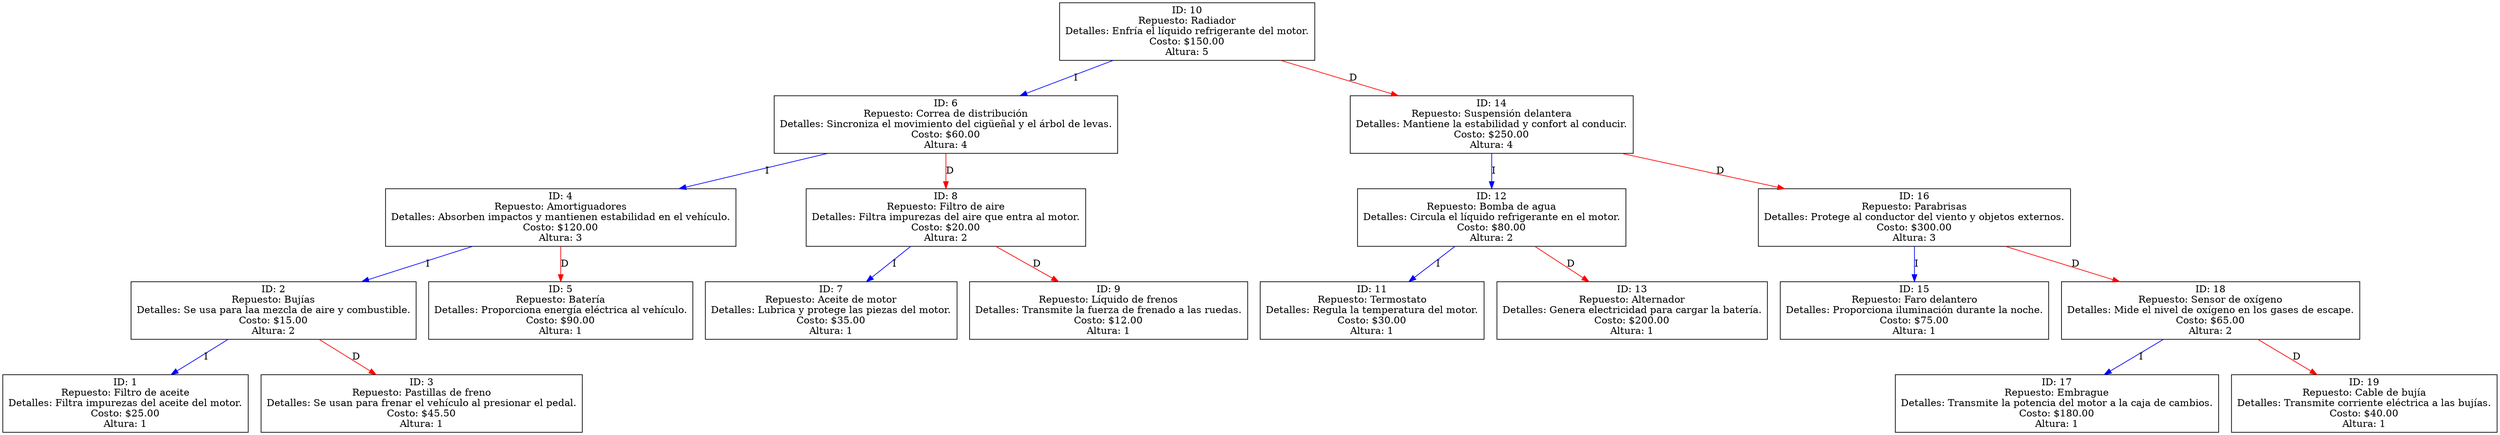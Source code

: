 digraph ArbolAVL {
    node [shape=rectangle];
    "10" [label="ID: 10\nRepuesto: Radiador\nDetalles: Enfría el líquido refrigerante del motor.\nCosto: $150.00\nAltura: 5"];
    "6" [label="ID: 6\nRepuesto: Correa de distribución\nDetalles: Sincroniza el movimiento del cigüeñal y el árbol de levas.\nCosto: $60.00\nAltura: 4"];
    "4" [label="ID: 4\nRepuesto: Amortiguadores\nDetalles: Absorben impactos y mantienen estabilidad en el vehículo.\nCosto: $120.00\nAltura: 3"];
    "2" [label="ID: 2\nRepuesto: Bujías\nDetalles: Se usa para laa mezcla de aire y combustible.\nCosto: $15.00\nAltura: 2"];
    "1" [label="ID: 1\nRepuesto: Filtro de aceite\nDetalles: Filtra impurezas del aceite del motor.\nCosto: $25.00\nAltura: 1"];
    "3" [label="ID: 3\nRepuesto: Pastillas de freno\nDetalles: Se usan para frenar el vehículo al presionar el pedal.\nCosto: $45.50\nAltura: 1"];
    "5" [label="ID: 5\nRepuesto: Batería\nDetalles: Proporciona energía eléctrica al vehículo.\nCosto: $90.00\nAltura: 1"];
    "8" [label="ID: 8\nRepuesto: Filtro de aire\nDetalles: Filtra impurezas del aire que entra al motor.\nCosto: $20.00\nAltura: 2"];
    "7" [label="ID: 7\nRepuesto: Aceite de motor\nDetalles: Lubrica y protege las piezas del motor.\nCosto: $35.00\nAltura: 1"];
    "9" [label="ID: 9\nRepuesto: Líquido de frenos\nDetalles: Transmite la fuerza de frenado a las ruedas.\nCosto: $12.00\nAltura: 1"];
    "14" [label="ID: 14\nRepuesto: Suspensión delantera\nDetalles: Mantiene la estabilidad y confort al conducir.\nCosto: $250.00\nAltura: 4"];
    "12" [label="ID: 12\nRepuesto: Bomba de agua\nDetalles: Circula el líquido refrigerante en el motor.\nCosto: $80.00\nAltura: 2"];
    "11" [label="ID: 11\nRepuesto: Termostato\nDetalles: Regula la temperatura del motor.\nCosto: $30.00\nAltura: 1"];
    "13" [label="ID: 13\nRepuesto: Alternador\nDetalles: Genera electricidad para cargar la batería.\nCosto: $200.00\nAltura: 1"];
    "16" [label="ID: 16\nRepuesto: Parabrisas\nDetalles: Protege al conductor del viento y objetos externos.\nCosto: $300.00\nAltura: 3"];
    "15" [label="ID: 15\nRepuesto: Faro delantero\nDetalles: Proporciona iluminación durante la noche.\nCosto: $75.00\nAltura: 1"];
    "18" [label="ID: 18\nRepuesto: Sensor de oxígeno\nDetalles: Mide el nivel de oxígeno en los gases de escape.\nCosto: $65.00\nAltura: 2"];
    "17" [label="ID: 17\nRepuesto: Embrague\nDetalles: Transmite la potencia del motor a la caja de cambios.\nCosto: $180.00\nAltura: 1"];
    "19" [label="ID: 19\nRepuesto: Cable de bujía\nDetalles: Transmite corriente eléctrica a las bujías.\nCosto: $40.00\nAltura: 1"];
    "10" -> "6" [color=blue, label="I"];
    "10" -> "14" [color=red, label="D"];
    "6" -> "4" [color=blue, label="I"];
    "6" -> "8" [color=red, label="D"];
    "4" -> "2" [color=blue, label="I"];
    "4" -> "5" [color=red, label="D"];
    "2" -> "1" [color=blue, label="I"];
    "2" -> "3" [color=red, label="D"];
    "8" -> "7" [color=blue, label="I"];
    "8" -> "9" [color=red, label="D"];
    "14" -> "12" [color=blue, label="I"];
    "14" -> "16" [color=red, label="D"];
    "12" -> "11" [color=blue, label="I"];
    "12" -> "13" [color=red, label="D"];
    "16" -> "15" [color=blue, label="I"];
    "16" -> "18" [color=red, label="D"];
    "18" -> "17" [color=blue, label="I"];
    "18" -> "19" [color=red, label="D"];
}
